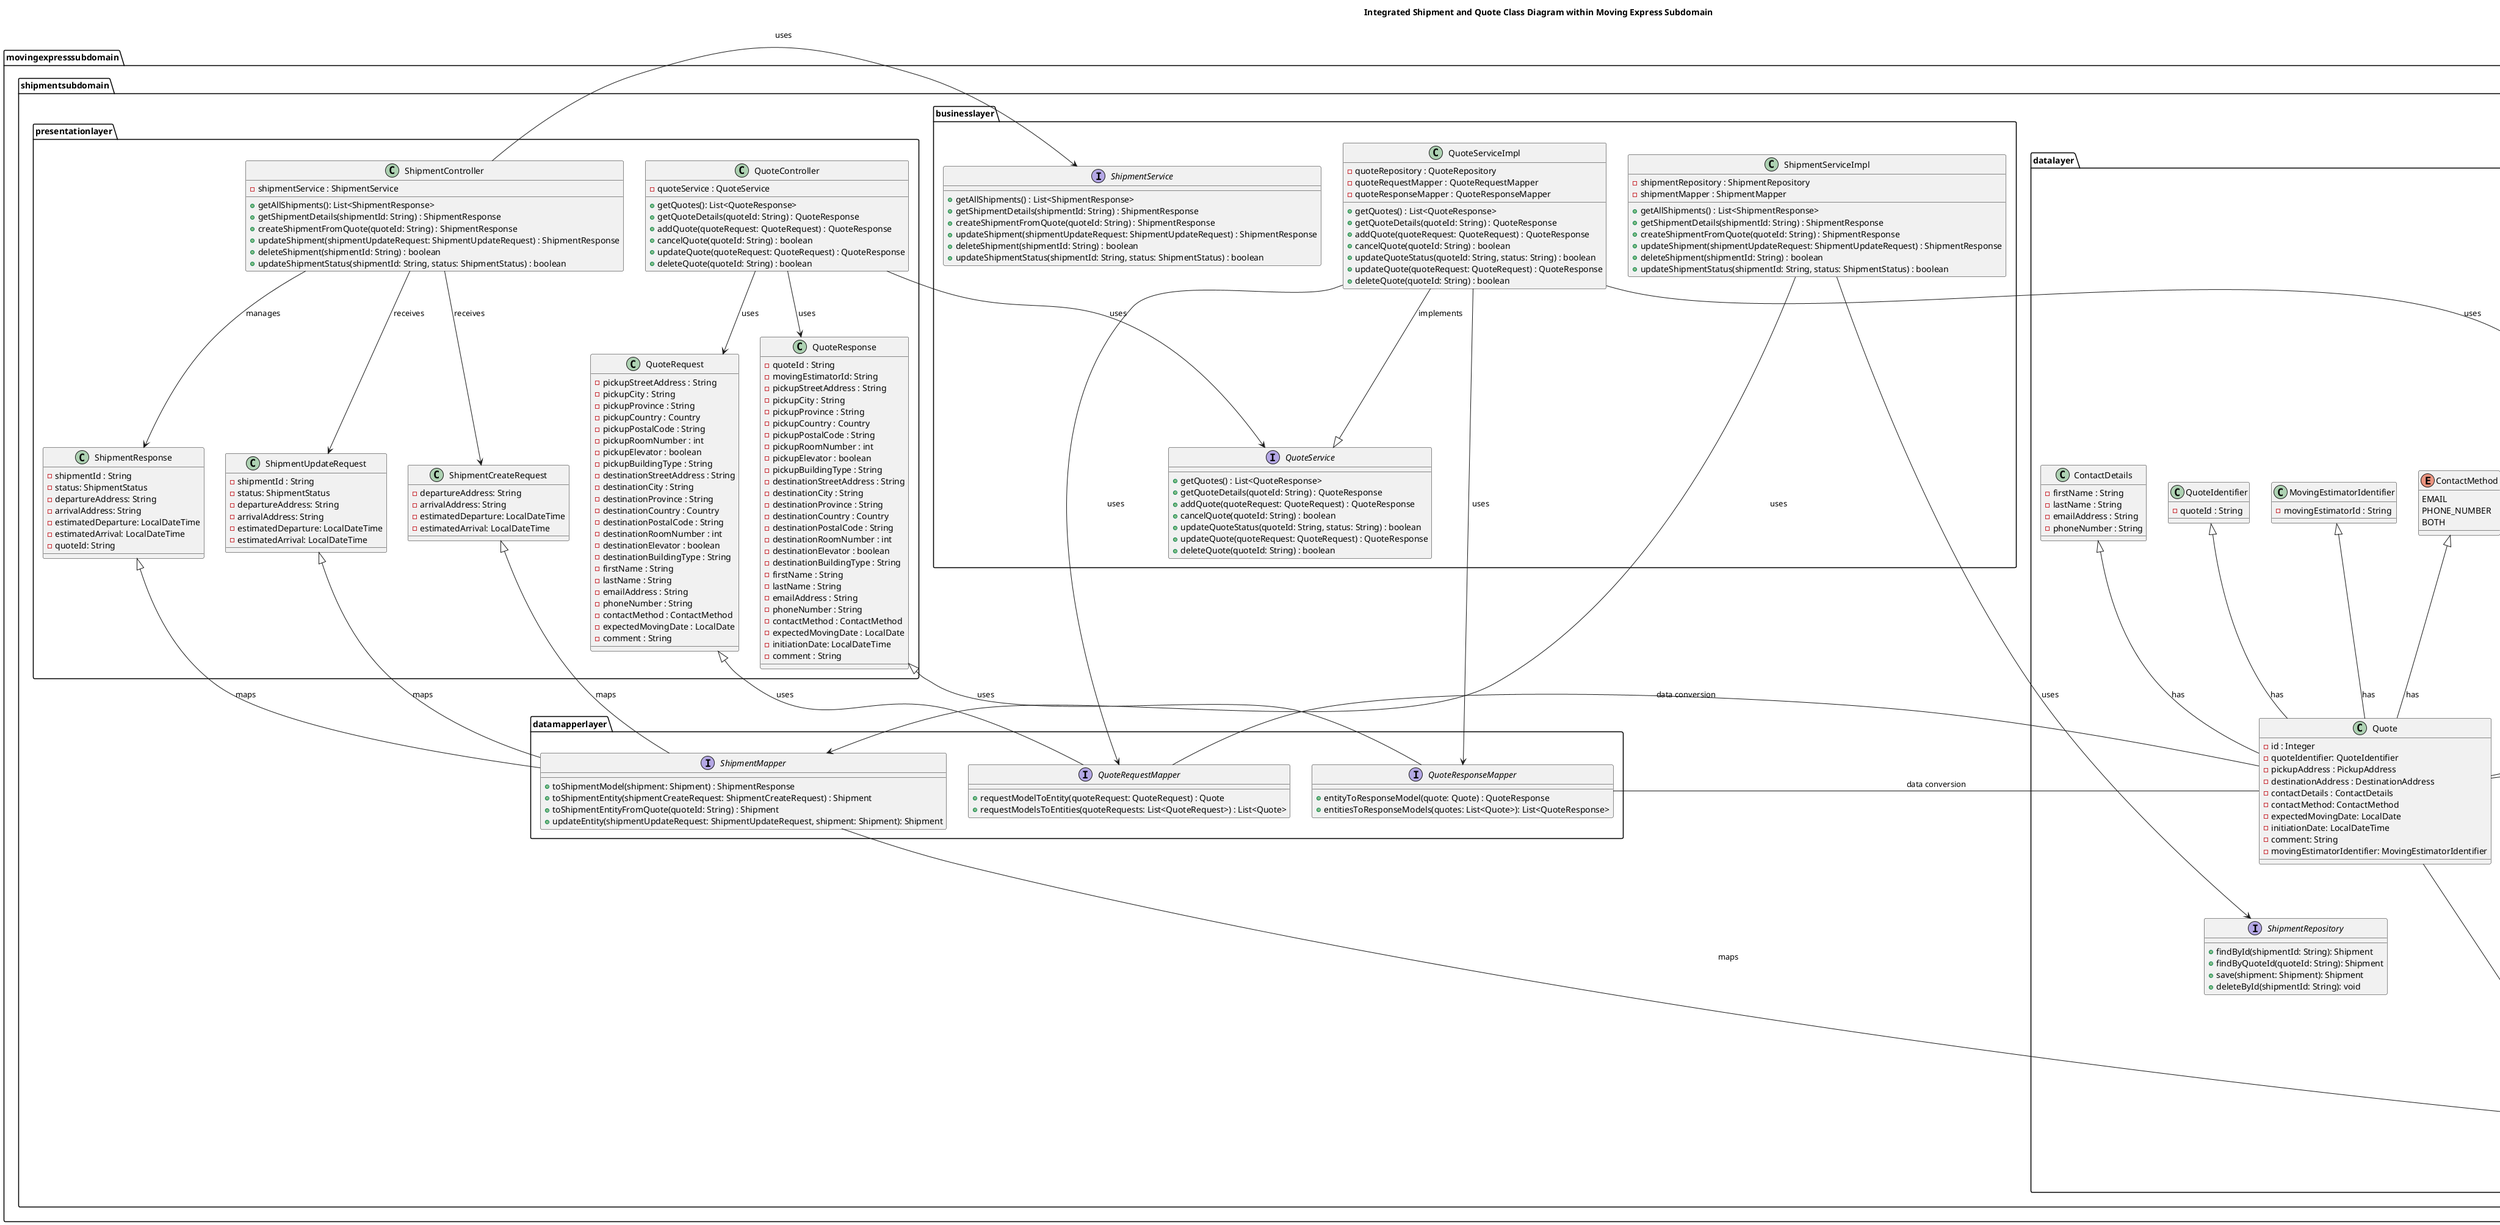 @startuml
title Integrated Shipment and Quote Class Diagram within Moving Express Subdomain

package "movingexpresssubdomain" {

    package "shipmentsubdomain" {

        package "businesslayer" {
            interface ShipmentService {
                + getAllShipments() : List<ShipmentResponse>
                + getShipmentDetails(shipmentId: String) : ShipmentResponse
                + createShipmentFromQuote(quoteId: String) : ShipmentResponse
                + updateShipment(shipmentUpdateRequest: ShipmentUpdateRequest) : ShipmentResponse
                + deleteShipment(shipmentId: String) : boolean
                + updateShipmentStatus(shipmentId: String, status: ShipmentStatus) : boolean
            }

            class ShipmentServiceImpl {
                - shipmentRepository : ShipmentRepository
                - shipmentMapper : ShipmentMapper
                + getAllShipments() : List<ShipmentResponse>
                + getShipmentDetails(shipmentId: String) : ShipmentResponse
                + createShipmentFromQuote(quoteId: String) : ShipmentResponse
                + updateShipment(shipmentUpdateRequest: ShipmentUpdateRequest) : ShipmentResponse
                + deleteShipment(shipmentId: String) : boolean
                + updateShipmentStatus(shipmentId: String, status: ShipmentStatus) : boolean
            }

            interface QuoteService {
                + getQuotes() : List<QuoteResponse>
                + getQuoteDetails(quoteId: String) : QuoteResponse
                + addQuote(quoteRequest: QuoteRequest) : QuoteResponse
                + cancelQuote(quoteId: String) : boolean
                + updateQuoteStatus(quoteId: String, status: String) : boolean
                + updateQuote(quoteRequest: QuoteRequest) : QuoteResponse
                + deleteQuote(quoteId: String) : boolean
            }

            class QuoteServiceImpl {
                - quoteRepository : QuoteRepository
                - quoteRequestMapper : QuoteRequestMapper
                - quoteResponseMapper : QuoteResponseMapper
                + getQuotes() : List<QuoteResponse>
                + getQuoteDetails(quoteId: String) : QuoteResponse
                + addQuote(quoteRequest: QuoteRequest) : QuoteResponse
                + cancelQuote(quoteId: String) : boolean
                + updateQuoteStatus(quoteId: String, status: String) : boolean
                + updateQuote(quoteRequest: QuoteRequest) : QuoteResponse
                + deleteQuote(quoteId: String) : boolean
            }
        }

        package "datalayer" {
            class Shipment {
                - id : Integer
                - shipmentId: String
                - status: ShipmentStatus
                - departureAddress: String
                - arrivalAddress: String
                - estimatedDeparture: LocalDateTime
                - estimatedArrival: LocalDateTime
                - quoteId: String
            }

            class Quote {
                - id : Integer
                - quoteIdentifier: QuoteIdentifier
                - pickupAddress : PickupAddress
                - destinationAddress : DestinationAddress
                - contactDetails : ContactDetails
                - contactMethod: ContactMethod
                - expectedMovingDate: LocalDate
                - initiationDate: LocalDateTime
                - comment: String
                - movingEstimatorIdentifier: MovingEstimatorIdentifier
            }

            class ShipmentIdentifier {
                - shipmentId : String
            }

            class MovingEstimatorIdentifier {
                - movingEstimatorId : String
            }

            class QuoteIdentifier {
                - quoteId : String
            }

            interface ShipmentRepository {
                + findById(shipmentId: String): Shipment
                + findByQuoteId(quoteId: String): Shipment
                + save(shipment: Shipment): Shipment
                + deleteById(shipmentId: String): void
            }

            interface QuoteRepository {
                + findByQuoteId(quoteId: String): Quote
            }

            enum ShipmentStatus {
                IN_TRANSITION
                LOADED
                UNLOADED
                AWAITING_PICKUP
                IN_CUSTOMS
                DELIVERED
                CANCELED
            }

            enum ContactMethod {
                EMAIL
                PHONE_NUMBER
                BOTH
            }

            enum Country {
                USA
                CA
            }

            class PickupAddress {
                - pickupStreetAddress : String
                - pickupCity : String
                - pickupProvince : String
                - pickupCountry : Country
                - pickupPostalCode : String
                - pickupRoomNumber : int
                - pickupElevator : boolean
                - pickupBuildingType : String
            }

            class DestinationAddress {
                - destinationStreetAddress : String
                - destinationCity : String
                - destinationProvince : String
                - destinationCountry : Country
                - destinationPostalCode : String
                - destinationRoomNumber : int
                - destinationElevator : boolean
                - destinationBuildingType : String
            }

            class ContactDetails {
                - firstName : String
                - lastName : String
                - emailAddress : String
                - phoneNumber : String
            }
        }

        package "datamapperlayer" {
            interface ShipmentMapper {
                + toShipmentModel(shipment: Shipment) : ShipmentResponse
                + toShipmentEntity(shipmentCreateRequest: ShipmentCreateRequest) : Shipment
                + toShipmentEntityFromQuote(quoteId: String) : Shipment
                + updateEntity(shipmentUpdateRequest: ShipmentUpdateRequest, shipment: Shipment): Shipment
            }

            interface QuoteRequestMapper {
                + requestModelToEntity(quoteRequest: QuoteRequest) : Quote
                + requestModelsToEntities(quoteRequests: List<QuoteRequest>) : List<Quote>
            }

            interface QuoteResponseMapper {
                + entityToResponseModel(quote: Quote) : QuoteResponse
                + entitiesToResponseModels(quotes: List<Quote>): List<QuoteResponse>
            }
        }

        package "presentationlayer" {
            class ShipmentResponse {
                - shipmentId : String
                - status: ShipmentStatus
                - departureAddress: String
                - arrivalAddress: String
                - estimatedDeparture: LocalDateTime
                - estimatedArrival: LocalDateTime
                - quoteId: String
            }

            class ShipmentCreateRequest {
                - departureAddress: String
                - arrivalAddress: String
                - estimatedDeparture: LocalDateTime
                - estimatedArrival: LocalDateTime
            }

            class ShipmentUpdateRequest {
                - shipmentId : String
                - status: ShipmentStatus
                - departureAddress: String
                - arrivalAddress: String
                - estimatedDeparture: LocalDateTime
                - estimatedArrival: LocalDateTime
            }

            class ShipmentController {
                - shipmentService : ShipmentService
                + getAllShipments(): List<ShipmentResponse>
                + getShipmentDetails(shipmentId: String) : ShipmentResponse
                + createShipmentFromQuote(quoteId: String) : ShipmentResponse
                + updateShipment(shipmentUpdateRequest: ShipmentUpdateRequest) : ShipmentResponse
                + deleteShipment(shipmentId: String) : boolean
                + updateShipmentStatus(shipmentId: String, status: ShipmentStatus) : boolean
            }

            class QuoteRequest {
                - pickupStreetAddress : String
                - pickupCity : String
                - pickupProvince : String
                - pickupCountry : Country
                - pickupPostalCode : String
                - pickupRoomNumber : int
                - pickupElevator : boolean
                - pickupBuildingType : String
                - destinationStreetAddress : String
                - destinationCity : String
                - destinationProvince : String
                - destinationCountry : Country
                - destinationPostalCode : String
                - destinationRoomNumber : int
                - destinationElevator : boolean
                - destinationBuildingType : String
                - firstName : String
                - lastName : String
                - emailAddress : String
                - phoneNumber : String
                - contactMethod : ContactMethod
                - expectedMovingDate : LocalDate
                - comment : String
            }

            class QuoteResponse {
                - quoteId : String
                - movingEstimatorId: String
                - pickupStreetAddress : String
                - pickupCity : String
                - pickupProvince : String
                - pickupCountry : Country
                - pickupPostalCode : String
                - pickupRoomNumber : int
                - pickupElevator : boolean
                - pickupBuildingType : String
                - destinationStreetAddress : String
                - destinationCity : String
                - destinationProvince : String
                - destinationCountry : Country
                - destinationPostalCode : String
                - destinationRoomNumber : int
                - destinationElevator : boolean
                - destinationBuildingType : String
                - firstName : String
                - lastName : String
                - emailAddress : String
                - phoneNumber : String
                - contactMethod : ContactMethod
                - expectedMovingDate : LocalDate
                - initiationDate: LocalDateTime
                - comment : String
            }

            class QuoteController {
                - quoteService : QuoteService
                + getQuotes(): List<QuoteResponse>
                + getQuoteDetails(quoteId: String) : QuoteResponse
                + addQuote(quoteRequest: QuoteRequest) : QuoteResponse
                + cancelQuote(quoteId: String) : boolean
                + updateQuote(quoteRequest: QuoteRequest) : QuoteResponse
                + deleteQuote(quoteId: String) : boolean
            }
        }

        ' Relationships
        ShipmentServiceImpl -down-> ShipmentRepository : uses
        ShipmentServiceImpl -down-> ShipmentMapper : uses
        ShipmentMapper -right-> Shipment : maps
        ShipmentRepository -[hidden]-> Shipment : stores
        Shipment -up-^ ShipmentIdentifier : identified by
        Shipment -up-^ ShipmentStatus : has status
        Shipment -up-^ Country : uses
        ShipmentController -right-> ShipmentService : uses
        ShipmentController -down-> ShipmentResponse : manages
        ShipmentController -down-> ShipmentCreateRequest : receives
        ShipmentController -down-> ShipmentUpdateRequest : receives
        ShipmentMapper -up-^ ShipmentResponse : maps
        ShipmentMapper -up-^ ShipmentCreateRequest : maps
        ShipmentMapper -up-^ ShipmentUpdateRequest : maps
        QuoteServiceImpl -down-|> QuoteService : implements
        QuoteServiceImpl -down-> QuoteRepository : uses
        QuoteServiceImpl -down-> QuoteRequestMapper : uses
        QuoteServiceImpl -down-> QuoteResponseMapper : uses
        QuoteRequestMapper -left- Quote : data conversion
        QuoteResponseMapper -right- Quote : data conversion
        QuoteRepository -[hidden]-> Quote : data persistence
        Quote -up-^ ContactDetails : has
        Quote -up-^ PickupAddress : has
        Quote -up-^ DestinationAddress : has
        Quote -up-^ QuoteIdentifier : has
        Quote -up-^ MovingEstimatorIdentifier : has
        Quote -up-^ ContactMethod : has
        PickupAddress -up-^ Country : uses
        DestinationAddress -up-^ Country : uses
        QuoteController -right-> QuoteService : uses
        QuoteController -down-> QuoteRequest : uses
        QuoteController -down-> QuoteResponse : uses
        QuoteRequestMapper -up-^ QuoteRequest : uses
        QuoteResponseMapper -up-^ QuoteResponse : uses
        Shipment -up-- Quote : associated with
    }
}
@enduml

